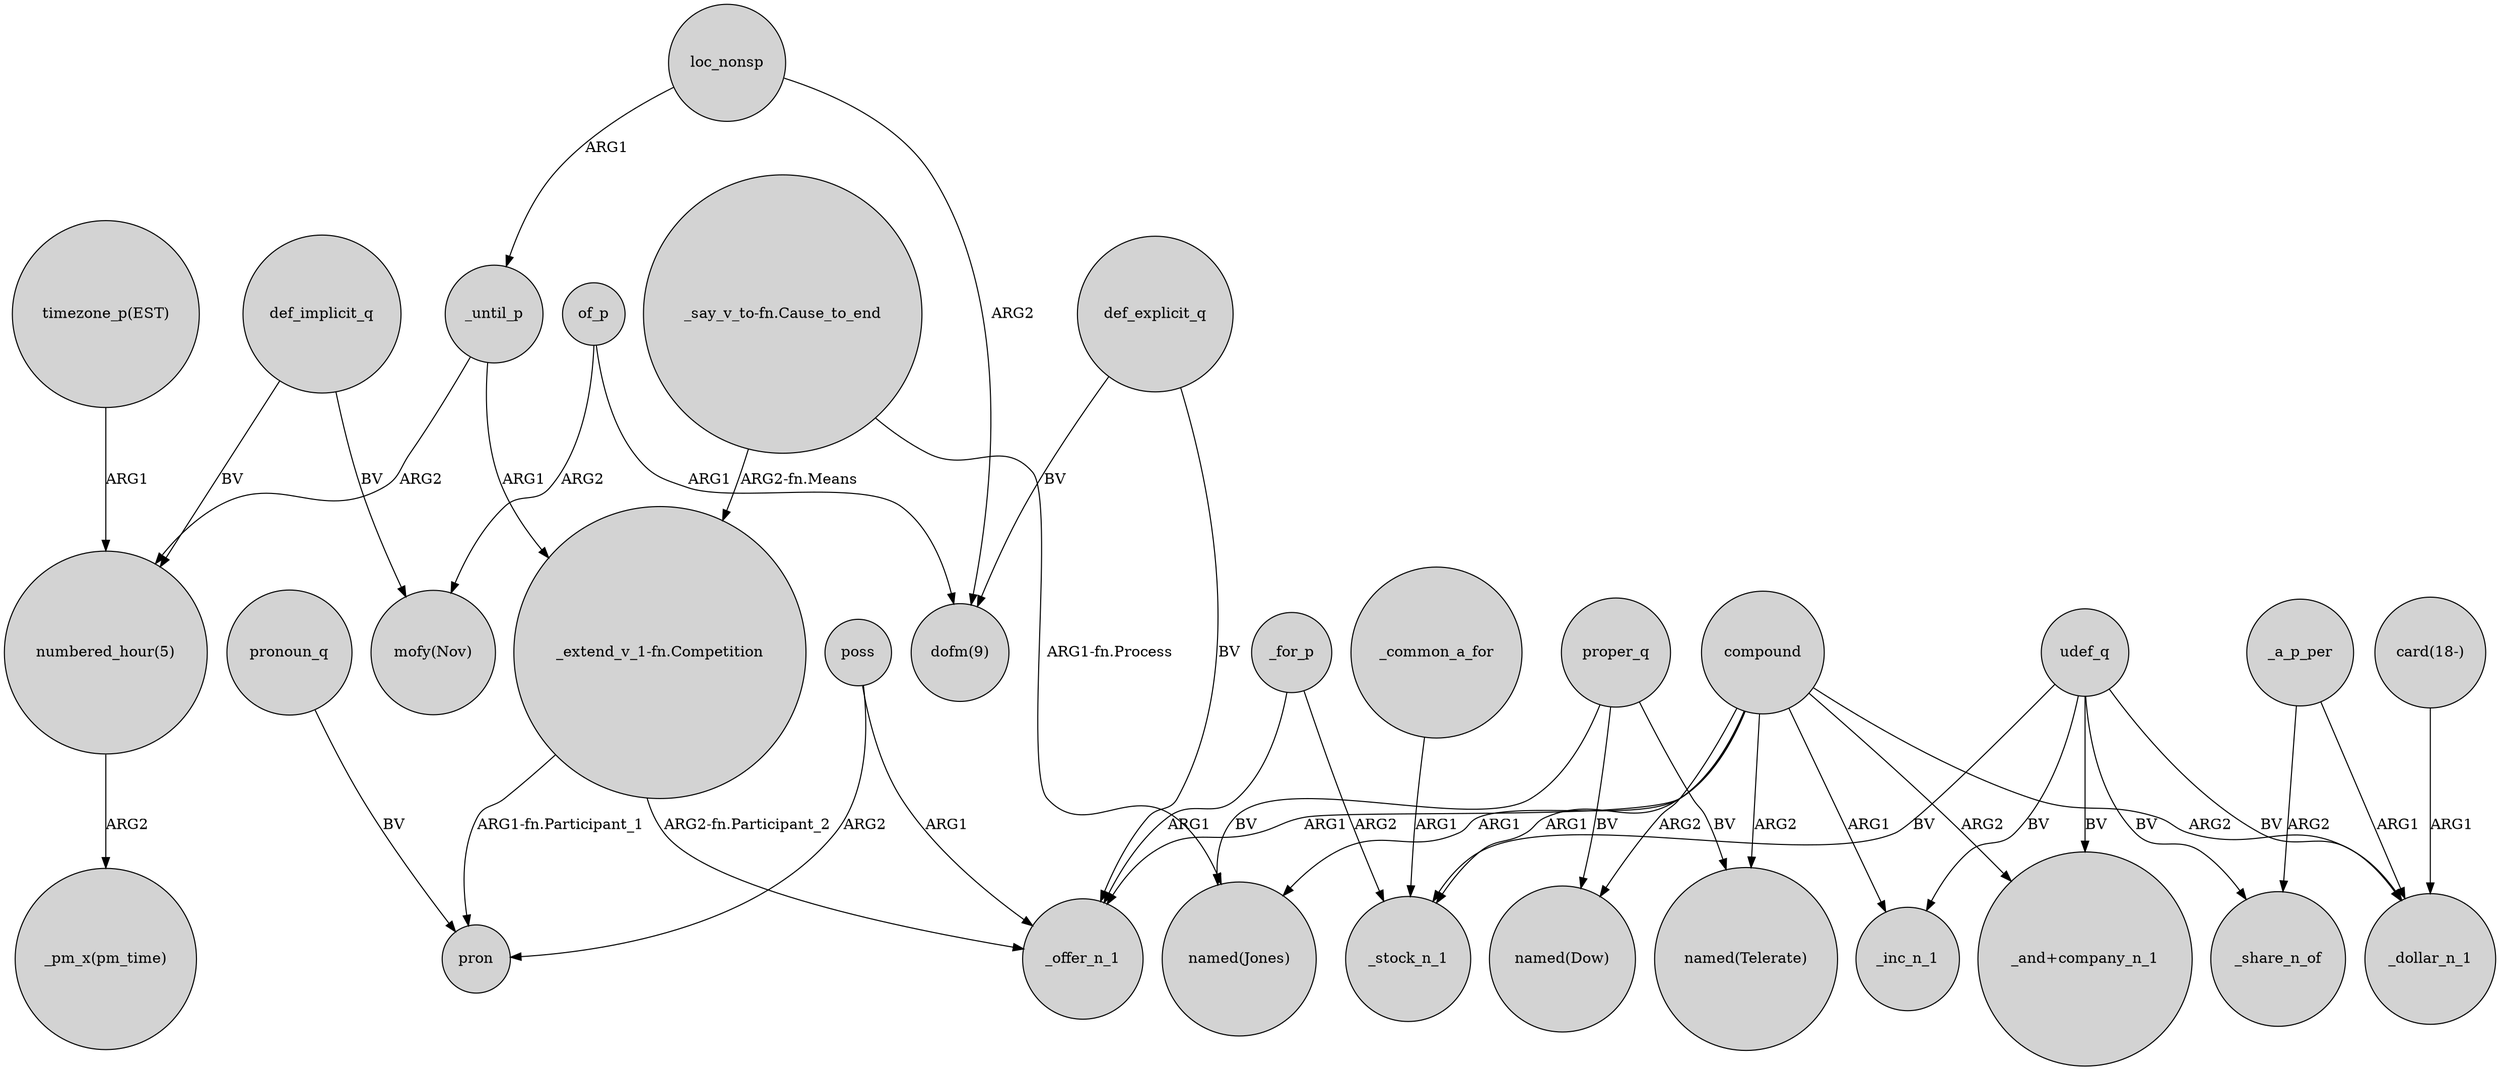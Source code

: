 digraph {
	node [shape=circle style=filled]
	"_extend_v_1-fn.Competition" -> pron [label="ARG1-fn.Participant_1"]
	def_explicit_q -> "dofm(9)" [label=BV]
	_for_p -> _offer_n_1 [label=ARG1]
	_common_a_for -> _stock_n_1 [label=ARG1]
	compound -> "named(Jones)" [label=ARG1]
	of_p -> "mofy(Nov)" [label=ARG2]
	compound -> "_and+company_n_1" [label=ARG2]
	"_say_v_to-fn.Cause_to_end" -> "_extend_v_1-fn.Competition" [label="ARG2-fn.Means"]
	"numbered_hour(5)" -> "_pm_x(pm_time)" [label=ARG2]
	"_say_v_to-fn.Cause_to_end" -> "named(Jones)" [label="ARG1-fn.Process"]
	_until_p -> "_extend_v_1-fn.Competition" [label=ARG1]
	compound -> _dollar_n_1 [label=ARG2]
	_until_p -> "numbered_hour(5)" [label=ARG2]
	loc_nonsp -> _until_p [label=ARG1]
	compound -> _inc_n_1 [label=ARG1]
	compound -> _offer_n_1 [label=ARG1]
	compound -> _stock_n_1 [label=ARG1]
	pronoun_q -> pron [label=BV]
	"timezone_p(EST)" -> "numbered_hour(5)" [label=ARG1]
	poss -> _offer_n_1 [label=ARG1]
	udef_q -> _inc_n_1 [label=BV]
	udef_q -> _stock_n_1 [label=BV]
	poss -> pron [label=ARG2]
	_a_p_per -> _share_n_of [label=ARG2]
	compound -> "named(Telerate)" [label=ARG2]
	udef_q -> _share_n_of [label=BV]
	udef_q -> _dollar_n_1 [label=BV]
	proper_q -> "named(Jones)" [label=BV]
	proper_q -> "named(Dow)" [label=BV]
	def_explicit_q -> _offer_n_1 [label=BV]
	of_p -> "dofm(9)" [label=ARG1]
	_a_p_per -> _dollar_n_1 [label=ARG1]
	compound -> "named(Dow)" [label=ARG2]
	_for_p -> _stock_n_1 [label=ARG2]
	proper_q -> "named(Telerate)" [label=BV]
	udef_q -> "_and+company_n_1" [label=BV]
	loc_nonsp -> "dofm(9)" [label=ARG2]
	def_implicit_q -> "mofy(Nov)" [label=BV]
	"card(18-)" -> _dollar_n_1 [label=ARG1]
	def_implicit_q -> "numbered_hour(5)" [label=BV]
	"_extend_v_1-fn.Competition" -> _offer_n_1 [label="ARG2-fn.Participant_2"]
}
